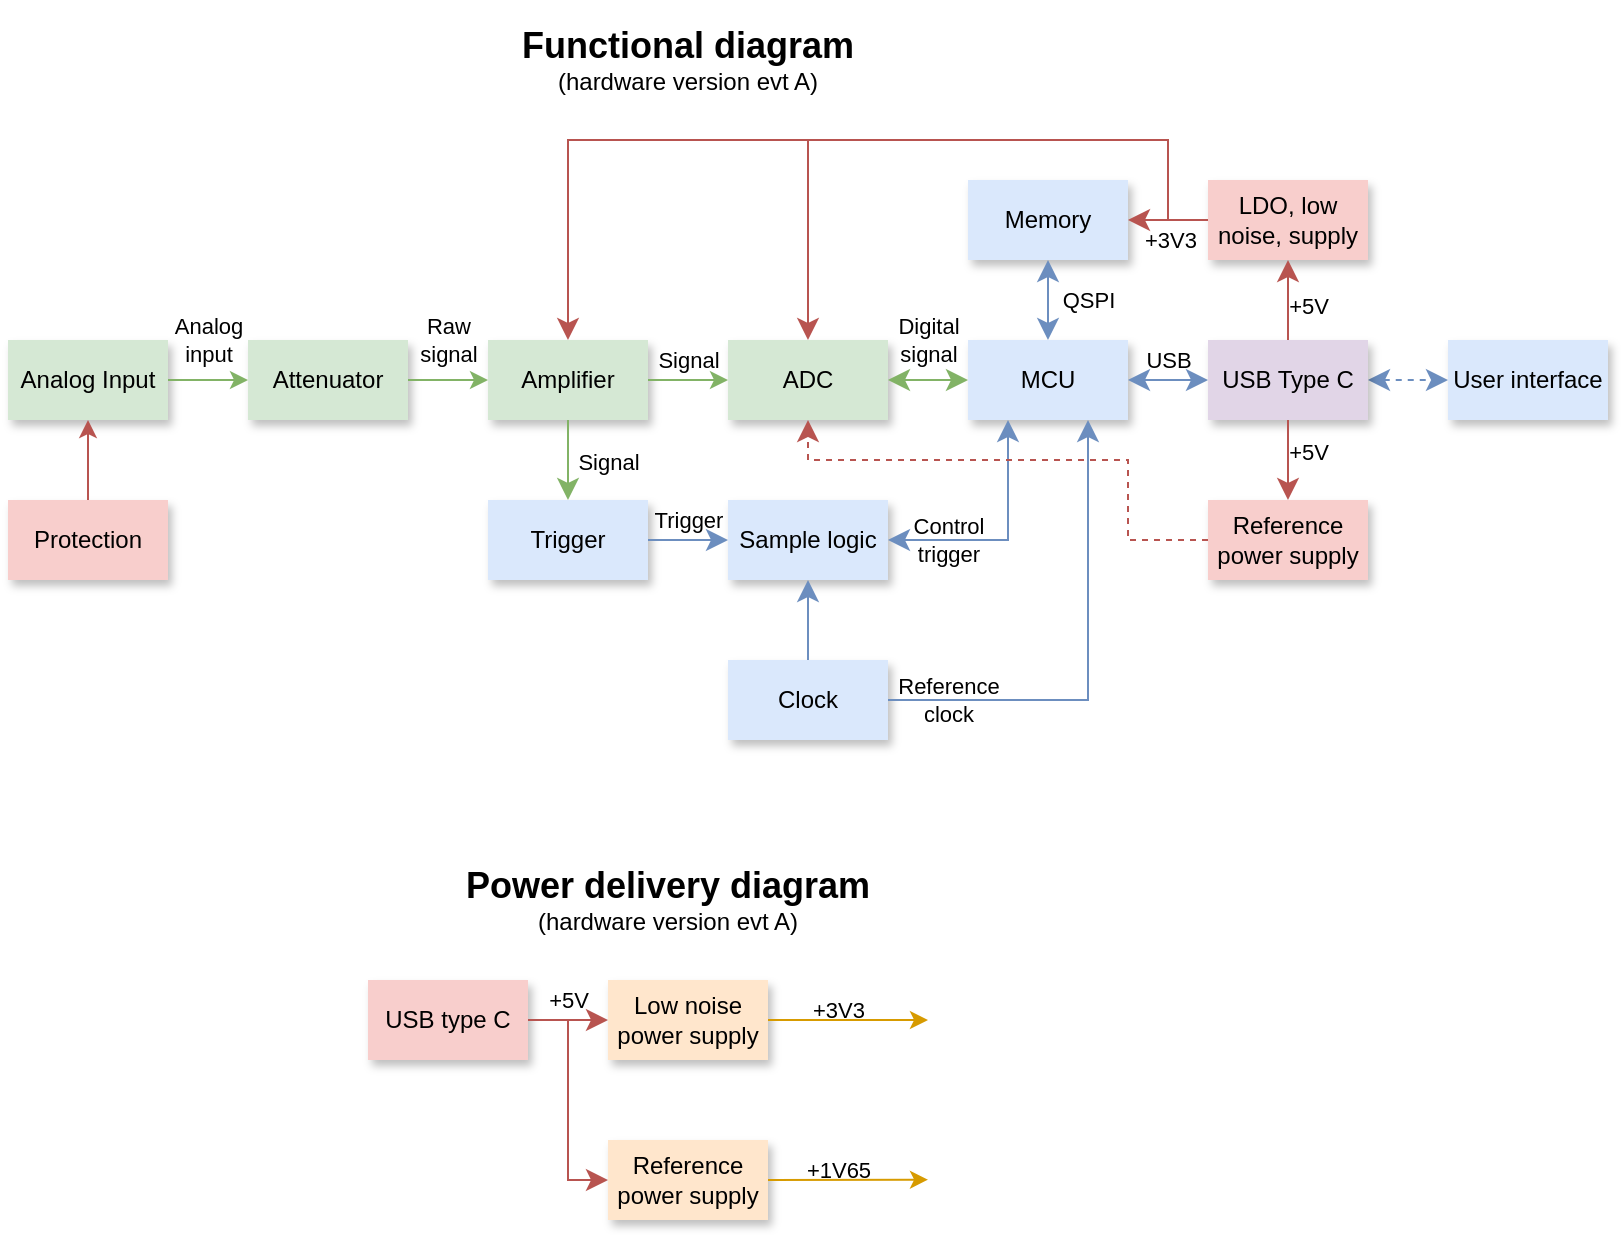 <mxfile version="22.1.7" type="device">
  <diagram name="Page-1" id="U4OLpJqXyadEXvYvzw3I">
    <mxGraphModel dx="1235" dy="721" grid="1" gridSize="10" guides="1" tooltips="1" connect="1" arrows="1" fold="1" page="1" pageScale="1" pageWidth="850" pageHeight="1100" math="0" shadow="0">
      <root>
        <mxCell id="0" />
        <mxCell id="1" parent="0" />
        <mxCell id="F8E1DBA8DGd1F4x6hNJG-1" value="Amplifier" style="rounded=0;whiteSpace=wrap;html=1;fillColor=#d5e8d4;strokeColor=none;shadow=1;" parent="1" vertex="1">
          <mxGeometry x="240" y="240" width="80" height="40" as="geometry" />
        </mxCell>
        <mxCell id="F8E1DBA8DGd1F4x6hNJG-2" value="ADC" style="rounded=0;whiteSpace=wrap;html=1;fillColor=#d5e8d4;strokeColor=none;shadow=1;" parent="1" vertex="1">
          <mxGeometry x="360" y="240" width="80" height="40" as="geometry" />
        </mxCell>
        <mxCell id="F8E1DBA8DGd1F4x6hNJG-3" value="Memory" style="rounded=0;whiteSpace=wrap;html=1;fillColor=#dae8fc;strokeColor=none;shadow=1;" parent="1" vertex="1">
          <mxGeometry x="480" y="160" width="80" height="40" as="geometry" />
        </mxCell>
        <mxCell id="F8E1DBA8DGd1F4x6hNJG-4" value="MCU" style="rounded=0;whiteSpace=wrap;html=1;fillColor=#dae8fc;strokeColor=none;shadow=1;" parent="1" vertex="1">
          <mxGeometry x="480" y="240" width="80" height="40" as="geometry" />
        </mxCell>
        <mxCell id="F8E1DBA8DGd1F4x6hNJG-5" value="Trigger" style="rounded=0;whiteSpace=wrap;html=1;fillColor=#dae8fc;strokeColor=none;shadow=1;" parent="1" vertex="1">
          <mxGeometry x="240" y="320" width="80" height="40" as="geometry" />
        </mxCell>
        <mxCell id="F8E1DBA8DGd1F4x6hNJG-7" value="Clock" style="rounded=0;whiteSpace=wrap;html=1;fillColor=#dae8fc;strokeColor=none;shadow=1;" parent="1" vertex="1">
          <mxGeometry x="360" y="400" width="80" height="40" as="geometry" />
        </mxCell>
        <mxCell id="F8E1DBA8DGd1F4x6hNJG-9" value="Sample logic" style="rounded=0;whiteSpace=wrap;html=1;fillColor=#dae8fc;strokeColor=none;shadow=1;" parent="1" vertex="1">
          <mxGeometry x="360" y="320" width="80" height="40" as="geometry" />
        </mxCell>
        <mxCell id="F8E1DBA8DGd1F4x6hNJG-10" value="Protection" style="rounded=0;whiteSpace=wrap;html=1;fillColor=#f8cecc;strokeColor=none;shadow=1;" parent="1" vertex="1">
          <mxGeometry y="320" width="80" height="40" as="geometry" />
        </mxCell>
        <mxCell id="F8E1DBA8DGd1F4x6hNJG-11" value="Attenuator" style="rounded=0;whiteSpace=wrap;html=1;fillColor=#d5e8d4;strokeColor=none;shadow=1;" parent="1" vertex="1">
          <mxGeometry x="120" y="240" width="80" height="40" as="geometry" />
        </mxCell>
        <mxCell id="0VOMocTe6zLsh0VOqf7s-1" value="&lt;font style=&quot;font-size: 18px;&quot;&gt;&lt;b&gt;Functional diagram&lt;/b&gt;&lt;/font&gt;&lt;br&gt;(hardware version evt A)" style="text;html=1;strokeColor=none;fillColor=none;align=center;verticalAlign=middle;whiteSpace=wrap;rounded=0;" parent="1" vertex="1">
          <mxGeometry x="230" y="70" width="220" height="60" as="geometry" />
        </mxCell>
        <mxCell id="0VOMocTe6zLsh0VOqf7s-2" value="Reference power supply" style="rounded=0;whiteSpace=wrap;html=1;fillColor=#f8cecc;strokeColor=none;shadow=1;" parent="1" vertex="1">
          <mxGeometry x="600" y="320" width="80" height="40" as="geometry" />
        </mxCell>
        <mxCell id="0VOMocTe6zLsh0VOqf7s-3" value="Low noise power supply" style="rounded=0;whiteSpace=wrap;html=1;fillColor=#ffe6cc;strokeColor=none;shadow=1;" parent="1" vertex="1">
          <mxGeometry x="300" y="560" width="80" height="40" as="geometry" />
        </mxCell>
        <mxCell id="0VOMocTe6zLsh0VOqf7s-4" value="Analog Input" style="rounded=0;whiteSpace=wrap;html=1;fillColor=#d5e8d4;strokeColor=none;shadow=1;" parent="1" vertex="1">
          <mxGeometry y="240" width="80" height="40" as="geometry" />
        </mxCell>
        <mxCell id="0VOMocTe6zLsh0VOqf7s-7" value="" style="endArrow=classic;html=1;rounded=0;exitX=1;exitY=0.5;exitDx=0;exitDy=0;entryX=0;entryY=0.5;entryDx=0;entryDy=0;fillColor=#d5e8d4;strokeColor=#82b366;" parent="1" source="0VOMocTe6zLsh0VOqf7s-4" target="F8E1DBA8DGd1F4x6hNJG-11" edge="1">
          <mxGeometry width="50" height="50" relative="1" as="geometry">
            <mxPoint x="250" y="340" as="sourcePoint" />
            <mxPoint x="300" y="290" as="targetPoint" />
          </mxGeometry>
        </mxCell>
        <mxCell id="EH5RnHmuUrUy_aoPJXcK-13" value="Analog&lt;br&gt;input" style="edgeLabel;html=1;align=center;verticalAlign=middle;resizable=0;points=[];labelBackgroundColor=none;" vertex="1" connectable="0" parent="0VOMocTe6zLsh0VOqf7s-7">
          <mxGeometry x="0.062" y="1" relative="1" as="geometry">
            <mxPoint x="-1" y="-19" as="offset" />
          </mxGeometry>
        </mxCell>
        <mxCell id="0VOMocTe6zLsh0VOqf7s-8" value="" style="endArrow=classic;html=1;rounded=0;exitX=1;exitY=0.5;exitDx=0;exitDy=0;entryX=0;entryY=0.5;entryDx=0;entryDy=0;fillColor=#d5e8d4;strokeColor=#82b366;" parent="1" source="F8E1DBA8DGd1F4x6hNJG-11" target="F8E1DBA8DGd1F4x6hNJG-1" edge="1">
          <mxGeometry width="50" height="50" relative="1" as="geometry">
            <mxPoint x="90" y="270" as="sourcePoint" />
            <mxPoint x="130" y="270" as="targetPoint" />
          </mxGeometry>
        </mxCell>
        <mxCell id="EH5RnHmuUrUy_aoPJXcK-14" value="Raw&lt;br&gt;signal" style="edgeLabel;html=1;align=center;verticalAlign=middle;resizable=0;points=[];labelBackgroundColor=none;" vertex="1" connectable="0" parent="0VOMocTe6zLsh0VOqf7s-8">
          <mxGeometry x="0.003" y="1" relative="1" as="geometry">
            <mxPoint y="-19" as="offset" />
          </mxGeometry>
        </mxCell>
        <mxCell id="0VOMocTe6zLsh0VOqf7s-9" value="" style="endArrow=classic;html=1;rounded=0;exitX=0.5;exitY=0;exitDx=0;exitDy=0;entryX=0.5;entryY=1;entryDx=0;entryDy=0;fillColor=#f8cecc;strokeColor=#b85450;" parent="1" source="F8E1DBA8DGd1F4x6hNJG-10" target="0VOMocTe6zLsh0VOqf7s-4" edge="1">
          <mxGeometry width="50" height="50" relative="1" as="geometry">
            <mxPoint x="210" y="270" as="sourcePoint" />
            <mxPoint x="210" y="300" as="targetPoint" />
          </mxGeometry>
        </mxCell>
        <mxCell id="0VOMocTe6zLsh0VOqf7s-10" value="" style="endArrow=classic;html=1;rounded=0;exitX=1;exitY=0.5;exitDx=0;exitDy=0;entryX=0;entryY=0.5;entryDx=0;entryDy=0;fillColor=#d5e8d4;strokeColor=#82b366;" parent="1" source="F8E1DBA8DGd1F4x6hNJG-1" target="F8E1DBA8DGd1F4x6hNJG-2" edge="1">
          <mxGeometry width="50" height="50" relative="1" as="geometry">
            <mxPoint x="360" y="340" as="sourcePoint" />
            <mxPoint x="410" y="290" as="targetPoint" />
          </mxGeometry>
        </mxCell>
        <mxCell id="EH5RnHmuUrUy_aoPJXcK-17" value="Signal" style="edgeLabel;html=1;align=center;verticalAlign=middle;resizable=0;points=[];labelBackgroundColor=none;" vertex="1" connectable="0" parent="0VOMocTe6zLsh0VOqf7s-10">
          <mxGeometry x="0.003" y="1" relative="1" as="geometry">
            <mxPoint y="-9" as="offset" />
          </mxGeometry>
        </mxCell>
        <mxCell id="0VOMocTe6zLsh0VOqf7s-11" value="" style="edgeStyle=segmentEdgeStyle;endArrow=classic;html=1;curved=0;rounded=0;endSize=8;startSize=8;exitX=0.5;exitY=1;exitDx=0;exitDy=0;entryX=0.5;entryY=0;entryDx=0;entryDy=0;fillColor=#d5e8d4;strokeColor=#82b366;" parent="1" source="F8E1DBA8DGd1F4x6hNJG-1" target="F8E1DBA8DGd1F4x6hNJG-5" edge="1">
          <mxGeometry width="50" height="50" relative="1" as="geometry">
            <mxPoint x="360" y="340" as="sourcePoint" />
            <mxPoint x="410" y="290" as="targetPoint" />
          </mxGeometry>
        </mxCell>
        <mxCell id="EH5RnHmuUrUy_aoPJXcK-16" value="Signal" style="edgeLabel;html=1;align=center;verticalAlign=middle;resizable=0;points=[];labelBackgroundColor=none;" vertex="1" connectable="0" parent="0VOMocTe6zLsh0VOqf7s-11">
          <mxGeometry x="0.05" y="-1" relative="1" as="geometry">
            <mxPoint x="21" as="offset" />
          </mxGeometry>
        </mxCell>
        <mxCell id="0VOMocTe6zLsh0VOqf7s-13" value="" style="edgeStyle=segmentEdgeStyle;endArrow=classic;html=1;curved=0;rounded=0;endSize=8;startSize=8;exitX=1;exitY=0.5;exitDx=0;exitDy=0;entryX=0;entryY=0.5;entryDx=0;entryDy=0;fillColor=#dae8fc;strokeColor=#6c8ebf;" parent="1" source="F8E1DBA8DGd1F4x6hNJG-5" target="F8E1DBA8DGd1F4x6hNJG-9" edge="1">
          <mxGeometry width="50" height="50" relative="1" as="geometry">
            <mxPoint x="400" y="340" as="sourcePoint" />
            <mxPoint x="410" y="290" as="targetPoint" />
            <Array as="points">
              <mxPoint x="350" y="340" />
              <mxPoint x="350" y="340" />
            </Array>
          </mxGeometry>
        </mxCell>
        <mxCell id="EH5RnHmuUrUy_aoPJXcK-18" value="Trigger" style="edgeLabel;html=1;align=center;verticalAlign=middle;resizable=0;points=[];labelBackgroundColor=none;" vertex="1" connectable="0" parent="0VOMocTe6zLsh0VOqf7s-13">
          <mxGeometry x="-0.167" y="1" relative="1" as="geometry">
            <mxPoint x="3" y="-9" as="offset" />
          </mxGeometry>
        </mxCell>
        <mxCell id="0VOMocTe6zLsh0VOqf7s-15" value="" style="edgeStyle=segmentEdgeStyle;endArrow=classic;html=1;curved=0;rounded=0;endSize=8;startSize=8;exitX=0;exitY=0.5;exitDx=0;exitDy=0;entryX=0.5;entryY=0;entryDx=0;entryDy=0;fillColor=#f8cecc;strokeColor=#b85450;" parent="1" source="EH5RnHmuUrUy_aoPJXcK-5" target="F8E1DBA8DGd1F4x6hNJG-2" edge="1">
          <mxGeometry width="50" height="50" relative="1" as="geometry">
            <mxPoint x="330" y="280" as="sourcePoint" />
            <mxPoint x="370" y="330" as="targetPoint" />
            <Array as="points">
              <mxPoint x="580" y="180" />
              <mxPoint x="580" y="140" />
              <mxPoint x="400" y="140" />
            </Array>
          </mxGeometry>
        </mxCell>
        <mxCell id="0VOMocTe6zLsh0VOqf7s-16" value="" style="edgeStyle=segmentEdgeStyle;endArrow=classic;html=1;curved=0;rounded=0;endSize=8;startSize=8;exitX=0.5;exitY=0;exitDx=0;exitDy=0;entryX=0.5;entryY=1;entryDx=0;entryDy=0;fillColor=#dae8fc;strokeColor=#6c8ebf;" parent="1" source="F8E1DBA8DGd1F4x6hNJG-7" target="F8E1DBA8DGd1F4x6hNJG-9" edge="1">
          <mxGeometry width="50" height="50" relative="1" as="geometry">
            <mxPoint x="410" y="350" as="sourcePoint" />
            <mxPoint x="570" y="380" as="targetPoint" />
            <Array as="points">
              <mxPoint x="400" y="380" />
              <mxPoint x="400" y="380" />
            </Array>
          </mxGeometry>
        </mxCell>
        <mxCell id="0VOMocTe6zLsh0VOqf7s-17" value="Reference power supply" style="rounded=0;whiteSpace=wrap;html=1;fillColor=#ffe6cc;strokeColor=none;shadow=1;" parent="1" vertex="1">
          <mxGeometry x="300" y="640" width="80" height="40" as="geometry" />
        </mxCell>
        <mxCell id="0VOMocTe6zLsh0VOqf7s-18" value="" style="edgeStyle=segmentEdgeStyle;endArrow=classic;html=1;curved=0;rounded=0;endSize=8;startSize=8;exitX=1;exitY=0.5;exitDx=0;exitDy=0;entryX=0.25;entryY=1;entryDx=0;entryDy=0;fillColor=#dae8fc;strokeColor=#6c8ebf;startArrow=classic;startFill=1;" parent="1" source="F8E1DBA8DGd1F4x6hNJG-9" target="F8E1DBA8DGd1F4x6hNJG-4" edge="1">
          <mxGeometry width="50" height="50" relative="1" as="geometry">
            <mxPoint x="490" y="310" as="sourcePoint" />
            <mxPoint x="540" y="260" as="targetPoint" />
          </mxGeometry>
        </mxCell>
        <mxCell id="EH5RnHmuUrUy_aoPJXcK-20" value="Control&lt;br&gt;trigger" style="edgeLabel;html=1;align=center;verticalAlign=middle;resizable=0;points=[];labelBackgroundColor=none;" vertex="1" connectable="0" parent="0VOMocTe6zLsh0VOqf7s-18">
          <mxGeometry x="-0.548" relative="1" as="geometry">
            <mxPoint x="3" as="offset" />
          </mxGeometry>
        </mxCell>
        <mxCell id="0VOMocTe6zLsh0VOqf7s-19" value="" style="edgeStyle=segmentEdgeStyle;endArrow=classic;html=1;curved=0;rounded=0;endSize=8;startSize=8;exitX=1;exitY=0.5;exitDx=0;exitDy=0;entryX=0;entryY=0.5;entryDx=0;entryDy=0;startArrow=classic;startFill=1;fillColor=#d5e8d4;strokeColor=#82b366;" parent="1" source="F8E1DBA8DGd1F4x6hNJG-2" target="F8E1DBA8DGd1F4x6hNJG-4" edge="1">
          <mxGeometry width="50" height="50" relative="1" as="geometry">
            <mxPoint x="330" y="190" as="sourcePoint" />
            <mxPoint x="370" y="260" as="targetPoint" />
            <Array as="points">
              <mxPoint x="440" y="260" />
            </Array>
          </mxGeometry>
        </mxCell>
        <mxCell id="EH5RnHmuUrUy_aoPJXcK-15" value="Digital&lt;br&gt;signal" style="edgeLabel;html=1;align=center;verticalAlign=middle;resizable=0;points=[];labelBackgroundColor=none;" vertex="1" connectable="0" parent="0VOMocTe6zLsh0VOqf7s-19">
          <mxGeometry x="-0.353" y="1" relative="1" as="geometry">
            <mxPoint x="7" y="-19" as="offset" />
          </mxGeometry>
        </mxCell>
        <mxCell id="0VOMocTe6zLsh0VOqf7s-20" value="" style="edgeStyle=segmentEdgeStyle;endArrow=classic;html=1;curved=0;rounded=0;endSize=8;startSize=8;exitX=0.5;exitY=0;exitDx=0;exitDy=0;entryX=0.5;entryY=1;entryDx=0;entryDy=0;startArrow=classic;startFill=1;fillColor=#dae8fc;strokeColor=#6c8ebf;" parent="1" source="F8E1DBA8DGd1F4x6hNJG-4" target="F8E1DBA8DGd1F4x6hNJG-3" edge="1">
          <mxGeometry width="50" height="50" relative="1" as="geometry">
            <mxPoint x="450" y="270" as="sourcePoint" />
            <mxPoint x="490" y="270" as="targetPoint" />
            <Array as="points" />
          </mxGeometry>
        </mxCell>
        <mxCell id="EH5RnHmuUrUy_aoPJXcK-25" value="QSPI" style="edgeLabel;html=1;align=center;verticalAlign=middle;resizable=0;points=[];labelBackgroundColor=none;" vertex="1" connectable="0" parent="0VOMocTe6zLsh0VOqf7s-20">
          <mxGeometry x="-0.257" relative="1" as="geometry">
            <mxPoint x="20" y="-5" as="offset" />
          </mxGeometry>
        </mxCell>
        <mxCell id="0VOMocTe6zLsh0VOqf7s-23" value="USB type C" style="rounded=0;whiteSpace=wrap;html=1;fillColor=#f8cecc;strokeColor=none;shadow=1;" parent="1" vertex="1">
          <mxGeometry x="180" y="560" width="80" height="40" as="geometry" />
        </mxCell>
        <mxCell id="0VOMocTe6zLsh0VOqf7s-26" value="" style="edgeStyle=segmentEdgeStyle;endArrow=classic;html=1;curved=0;rounded=0;endSize=8;startSize=8;exitX=1;exitY=0.5;exitDx=0;exitDy=0;entryX=0;entryY=0.5;entryDx=0;entryDy=0;fillColor=#f8cecc;strokeColor=#b85450;" parent="1" source="0VOMocTe6zLsh0VOqf7s-23" target="0VOMocTe6zLsh0VOqf7s-3" edge="1">
          <mxGeometry width="50" height="50" relative="1" as="geometry">
            <mxPoint x="320" y="540" as="sourcePoint" />
            <mxPoint x="370" y="490" as="targetPoint" />
          </mxGeometry>
        </mxCell>
        <mxCell id="0VOMocTe6zLsh0VOqf7s-28" value="" style="edgeStyle=segmentEdgeStyle;endArrow=classic;html=1;curved=0;rounded=0;endSize=8;startSize=8;exitX=1;exitY=0.5;exitDx=0;exitDy=0;entryX=0;entryY=0.5;entryDx=0;entryDy=0;fillColor=#f8cecc;strokeColor=#b85450;" parent="1" source="0VOMocTe6zLsh0VOqf7s-23" target="0VOMocTe6zLsh0VOqf7s-17" edge="1">
          <mxGeometry width="50" height="50" relative="1" as="geometry">
            <mxPoint x="270" y="590" as="sourcePoint" />
            <mxPoint x="310" y="670" as="targetPoint" />
            <Array as="points">
              <mxPoint x="280" y="580" />
              <mxPoint x="280" y="660" />
            </Array>
          </mxGeometry>
        </mxCell>
        <mxCell id="0VOMocTe6zLsh0VOqf7s-43" value="+5V" style="edgeLabel;html=1;align=center;verticalAlign=middle;resizable=0;points=[];labelBackgroundColor=none;" parent="0VOMocTe6zLsh0VOqf7s-28" vertex="1" connectable="0">
          <mxGeometry x="-0.876" y="-1" relative="1" as="geometry">
            <mxPoint x="12" y="-11" as="offset" />
          </mxGeometry>
        </mxCell>
        <mxCell id="0VOMocTe6zLsh0VOqf7s-41" value="" style="endArrow=classic;html=1;rounded=0;exitX=1;exitY=0.5;exitDx=0;exitDy=0;fillColor=#ffe6cc;strokeColor=#d79b00;" parent="1" source="0VOMocTe6zLsh0VOqf7s-3" edge="1">
          <mxGeometry width="50" height="50" relative="1" as="geometry">
            <mxPoint x="390" y="579.89" as="sourcePoint" />
            <mxPoint x="460" y="580" as="targetPoint" />
          </mxGeometry>
        </mxCell>
        <mxCell id="0VOMocTe6zLsh0VOqf7s-42" value="+3V3" style="edgeLabel;html=1;align=center;verticalAlign=middle;resizable=0;points=[];labelBackgroundColor=none;" parent="0VOMocTe6zLsh0VOqf7s-41" vertex="1" connectable="0">
          <mxGeometry x="0.276" relative="1" as="geometry">
            <mxPoint x="-16" y="-5" as="offset" />
          </mxGeometry>
        </mxCell>
        <mxCell id="0VOMocTe6zLsh0VOqf7s-44" value="" style="endArrow=classic;html=1;rounded=0;exitX=1;exitY=0.5;exitDx=0;exitDy=0;fillColor=#ffe6cc;strokeColor=#d79b00;" parent="1" source="0VOMocTe6zLsh0VOqf7s-17" edge="1">
          <mxGeometry width="50" height="50" relative="1" as="geometry">
            <mxPoint x="380" y="659.81" as="sourcePoint" />
            <mxPoint x="460" y="659.81" as="targetPoint" />
          </mxGeometry>
        </mxCell>
        <mxCell id="0VOMocTe6zLsh0VOqf7s-45" value="+1V65" style="edgeLabel;html=1;align=center;verticalAlign=middle;resizable=0;points=[];labelBackgroundColor=none;" parent="0VOMocTe6zLsh0VOqf7s-44" vertex="1" connectable="0">
          <mxGeometry x="0.276" relative="1" as="geometry">
            <mxPoint x="-16" y="-5" as="offset" />
          </mxGeometry>
        </mxCell>
        <mxCell id="0VOMocTe6zLsh0VOqf7s-47" value="&lt;font style=&quot;font-size: 18px;&quot;&gt;&lt;b&gt;Power delivery diagram&lt;/b&gt;&lt;/font&gt;&lt;br&gt;(hardware version evt A)" style="text;html=1;strokeColor=none;fillColor=none;align=center;verticalAlign=middle;whiteSpace=wrap;rounded=0;" parent="1" vertex="1">
          <mxGeometry x="220" y="490" width="220" height="60" as="geometry" />
        </mxCell>
        <mxCell id="0VOMocTe6zLsh0VOqf7s-105" value="User interface" style="rounded=0;whiteSpace=wrap;html=1;fillColor=#dae8fc;strokeColor=none;shadow=1;" parent="1" vertex="1">
          <mxGeometry x="720" y="240" width="80" height="40" as="geometry" />
        </mxCell>
        <mxCell id="0VOMocTe6zLsh0VOqf7s-106" value="" style="edgeStyle=segmentEdgeStyle;endArrow=classic;html=1;curved=0;rounded=0;endSize=8;startSize=8;exitX=1;exitY=0.5;exitDx=0;exitDy=0;entryX=0;entryY=0.5;entryDx=0;entryDy=0;startArrow=classic;startFill=1;dashed=1;fillColor=#dae8fc;strokeColor=#6c8ebf;" parent="1" source="EH5RnHmuUrUy_aoPJXcK-7" target="0VOMocTe6zLsh0VOqf7s-105" edge="1">
          <mxGeometry width="50" height="50" relative="1" as="geometry">
            <mxPoint x="570" y="270" as="sourcePoint" />
            <mxPoint x="610" y="270" as="targetPoint" />
            <Array as="points">
              <mxPoint x="710" y="260" />
              <mxPoint x="710" y="260" />
            </Array>
          </mxGeometry>
        </mxCell>
        <mxCell id="EH5RnHmuUrUy_aoPJXcK-2" value="" style="edgeStyle=segmentEdgeStyle;endArrow=classic;html=1;curved=0;rounded=0;endSize=8;startSize=8;exitX=0;exitY=0.5;exitDx=0;exitDy=0;entryX=0.5;entryY=1;entryDx=0;entryDy=0;fillColor=#f8cecc;strokeColor=#b85450;dashed=1;" edge="1" parent="1" source="0VOMocTe6zLsh0VOqf7s-2" target="F8E1DBA8DGd1F4x6hNJG-2">
          <mxGeometry width="50" height="50" relative="1" as="geometry">
            <mxPoint x="330" y="190" as="sourcePoint" />
            <mxPoint x="370" y="260" as="targetPoint" />
            <Array as="points">
              <mxPoint x="560" y="340" />
              <mxPoint x="560" y="300" />
              <mxPoint x="400" y="300" />
            </Array>
          </mxGeometry>
        </mxCell>
        <mxCell id="EH5RnHmuUrUy_aoPJXcK-3" value="" style="edgeStyle=segmentEdgeStyle;endArrow=classic;html=1;curved=0;rounded=0;endSize=8;startSize=8;exitX=0;exitY=0.5;exitDx=0;exitDy=0;entryX=1;entryY=0.5;entryDx=0;entryDy=0;fillColor=#f8cecc;strokeColor=#b85450;" edge="1" parent="1" source="EH5RnHmuUrUy_aoPJXcK-5" target="F8E1DBA8DGd1F4x6hNJG-3">
          <mxGeometry width="50" height="50" relative="1" as="geometry">
            <mxPoint x="330" y="190" as="sourcePoint" />
            <mxPoint x="490" y="260" as="targetPoint" />
            <Array as="points">
              <mxPoint x="600" y="180" />
            </Array>
          </mxGeometry>
        </mxCell>
        <mxCell id="EH5RnHmuUrUy_aoPJXcK-5" value="LDO, low noise, supply" style="rounded=0;whiteSpace=wrap;html=1;fillColor=#f8cecc;strokeColor=none;shadow=1;" vertex="1" parent="1">
          <mxGeometry x="600" y="160" width="80" height="40" as="geometry" />
        </mxCell>
        <mxCell id="EH5RnHmuUrUy_aoPJXcK-6" value="" style="edgeStyle=segmentEdgeStyle;endArrow=classic;html=1;curved=0;rounded=0;endSize=8;startSize=8;exitX=0;exitY=0.5;exitDx=0;exitDy=0;entryX=0.5;entryY=0;entryDx=0;entryDy=0;fillColor=#f8cecc;strokeColor=#b85450;" edge="1" parent="1" source="EH5RnHmuUrUy_aoPJXcK-5" target="F8E1DBA8DGd1F4x6hNJG-1">
          <mxGeometry width="50" height="50" relative="1" as="geometry">
            <mxPoint x="610" y="190" as="sourcePoint" />
            <mxPoint x="410" y="250" as="targetPoint" />
            <Array as="points">
              <mxPoint x="580" y="180" />
              <mxPoint x="580" y="140" />
              <mxPoint x="280" y="140" />
            </Array>
          </mxGeometry>
        </mxCell>
        <mxCell id="EH5RnHmuUrUy_aoPJXcK-21" value="+3V3" style="edgeLabel;html=1;align=center;verticalAlign=middle;resizable=0;points=[];labelBackgroundColor=none;" vertex="1" connectable="0" parent="EH5RnHmuUrUy_aoPJXcK-6">
          <mxGeometry x="-0.958" relative="1" as="geometry">
            <mxPoint x="-10" y="10" as="offset" />
          </mxGeometry>
        </mxCell>
        <mxCell id="EH5RnHmuUrUy_aoPJXcK-8" value="" style="edgeStyle=segmentEdgeStyle;endArrow=classic;html=1;curved=0;rounded=0;endSize=8;startSize=8;exitX=1;exitY=0.5;exitDx=0;exitDy=0;entryX=0;entryY=0.5;entryDx=0;entryDy=0;startArrow=classic;startFill=1;fillColor=#dae8fc;strokeColor=#6c8ebf;" edge="1" parent="1" source="F8E1DBA8DGd1F4x6hNJG-4" target="EH5RnHmuUrUy_aoPJXcK-7">
          <mxGeometry width="50" height="50" relative="1" as="geometry">
            <mxPoint x="560" y="260" as="sourcePoint" />
            <mxPoint x="750" y="260" as="targetPoint" />
            <Array as="points" />
          </mxGeometry>
        </mxCell>
        <mxCell id="EH5RnHmuUrUy_aoPJXcK-24" value="USB" style="edgeLabel;html=1;align=center;verticalAlign=middle;resizable=0;points=[];labelBackgroundColor=none;" vertex="1" connectable="0" parent="EH5RnHmuUrUy_aoPJXcK-8">
          <mxGeometry x="-0.02" y="1" relative="1" as="geometry">
            <mxPoint y="-9" as="offset" />
          </mxGeometry>
        </mxCell>
        <mxCell id="EH5RnHmuUrUy_aoPJXcK-7" value="USB Type C" style="rounded=0;whiteSpace=wrap;html=1;fillColor=#e1d5e7;strokeColor=none;shadow=1;" vertex="1" parent="1">
          <mxGeometry x="600" y="240" width="80" height="40" as="geometry" />
        </mxCell>
        <mxCell id="EH5RnHmuUrUy_aoPJXcK-9" value="" style="edgeStyle=segmentEdgeStyle;endArrow=classic;html=1;curved=0;rounded=0;endSize=8;startSize=8;exitX=0.5;exitY=0;exitDx=0;exitDy=0;entryX=0.5;entryY=1;entryDx=0;entryDy=0;fillColor=#f8cecc;strokeColor=#b85450;" edge="1" parent="1" source="EH5RnHmuUrUy_aoPJXcK-7" target="EH5RnHmuUrUy_aoPJXcK-5">
          <mxGeometry width="50" height="50" relative="1" as="geometry">
            <mxPoint x="610" y="190" as="sourcePoint" />
            <mxPoint x="570" y="190" as="targetPoint" />
            <Array as="points">
              <mxPoint x="640" y="220" />
              <mxPoint x="640" y="220" />
            </Array>
          </mxGeometry>
        </mxCell>
        <mxCell id="EH5RnHmuUrUy_aoPJXcK-22" value="+5V" style="edgeLabel;html=1;align=center;verticalAlign=middle;resizable=0;points=[];labelBackgroundColor=none;" vertex="1" connectable="0" parent="EH5RnHmuUrUy_aoPJXcK-9">
          <mxGeometry x="-0.16" y="-1" relative="1" as="geometry">
            <mxPoint x="9" as="offset" />
          </mxGeometry>
        </mxCell>
        <mxCell id="EH5RnHmuUrUy_aoPJXcK-10" value="" style="edgeStyle=segmentEdgeStyle;endArrow=classic;html=1;curved=0;rounded=0;endSize=8;startSize=8;exitX=0.5;exitY=1;exitDx=0;exitDy=0;entryX=0.5;entryY=0;entryDx=0;entryDy=0;fillColor=#f8cecc;strokeColor=#b85450;" edge="1" parent="1" source="EH5RnHmuUrUy_aoPJXcK-7" target="0VOMocTe6zLsh0VOqf7s-2">
          <mxGeometry width="50" height="50" relative="1" as="geometry">
            <mxPoint x="650" y="250" as="sourcePoint" />
            <mxPoint x="650" y="210" as="targetPoint" />
            <Array as="points">
              <mxPoint x="640" y="300" />
              <mxPoint x="640" y="300" />
            </Array>
          </mxGeometry>
        </mxCell>
        <mxCell id="EH5RnHmuUrUy_aoPJXcK-23" value="+5V" style="edgeLabel;html=1;align=center;verticalAlign=middle;resizable=0;points=[];labelBackgroundColor=none;" vertex="1" connectable="0" parent="EH5RnHmuUrUy_aoPJXcK-10">
          <mxGeometry x="-0.233" relative="1" as="geometry">
            <mxPoint x="10" as="offset" />
          </mxGeometry>
        </mxCell>
        <mxCell id="EH5RnHmuUrUy_aoPJXcK-11" value="" style="edgeStyle=segmentEdgeStyle;endArrow=classic;html=1;curved=0;rounded=0;endSize=8;startSize=8;exitX=1;exitY=0.5;exitDx=0;exitDy=0;entryX=0.75;entryY=1;entryDx=0;entryDy=0;fillColor=#dae8fc;strokeColor=#6c8ebf;" edge="1" parent="1" source="F8E1DBA8DGd1F4x6hNJG-7" target="F8E1DBA8DGd1F4x6hNJG-4">
          <mxGeometry width="50" height="50" relative="1" as="geometry">
            <mxPoint x="450" y="350" as="sourcePoint" />
            <mxPoint x="510" y="290" as="targetPoint" />
          </mxGeometry>
        </mxCell>
        <mxCell id="EH5RnHmuUrUy_aoPJXcK-19" value="Reference&lt;br&gt;clock" style="edgeLabel;html=1;align=center;verticalAlign=middle;resizable=0;points=[];labelBackgroundColor=none;" vertex="1" connectable="0" parent="EH5RnHmuUrUy_aoPJXcK-11">
          <mxGeometry x="-0.669" y="1" relative="1" as="geometry">
            <mxPoint x="-10" y="1" as="offset" />
          </mxGeometry>
        </mxCell>
      </root>
    </mxGraphModel>
  </diagram>
</mxfile>
